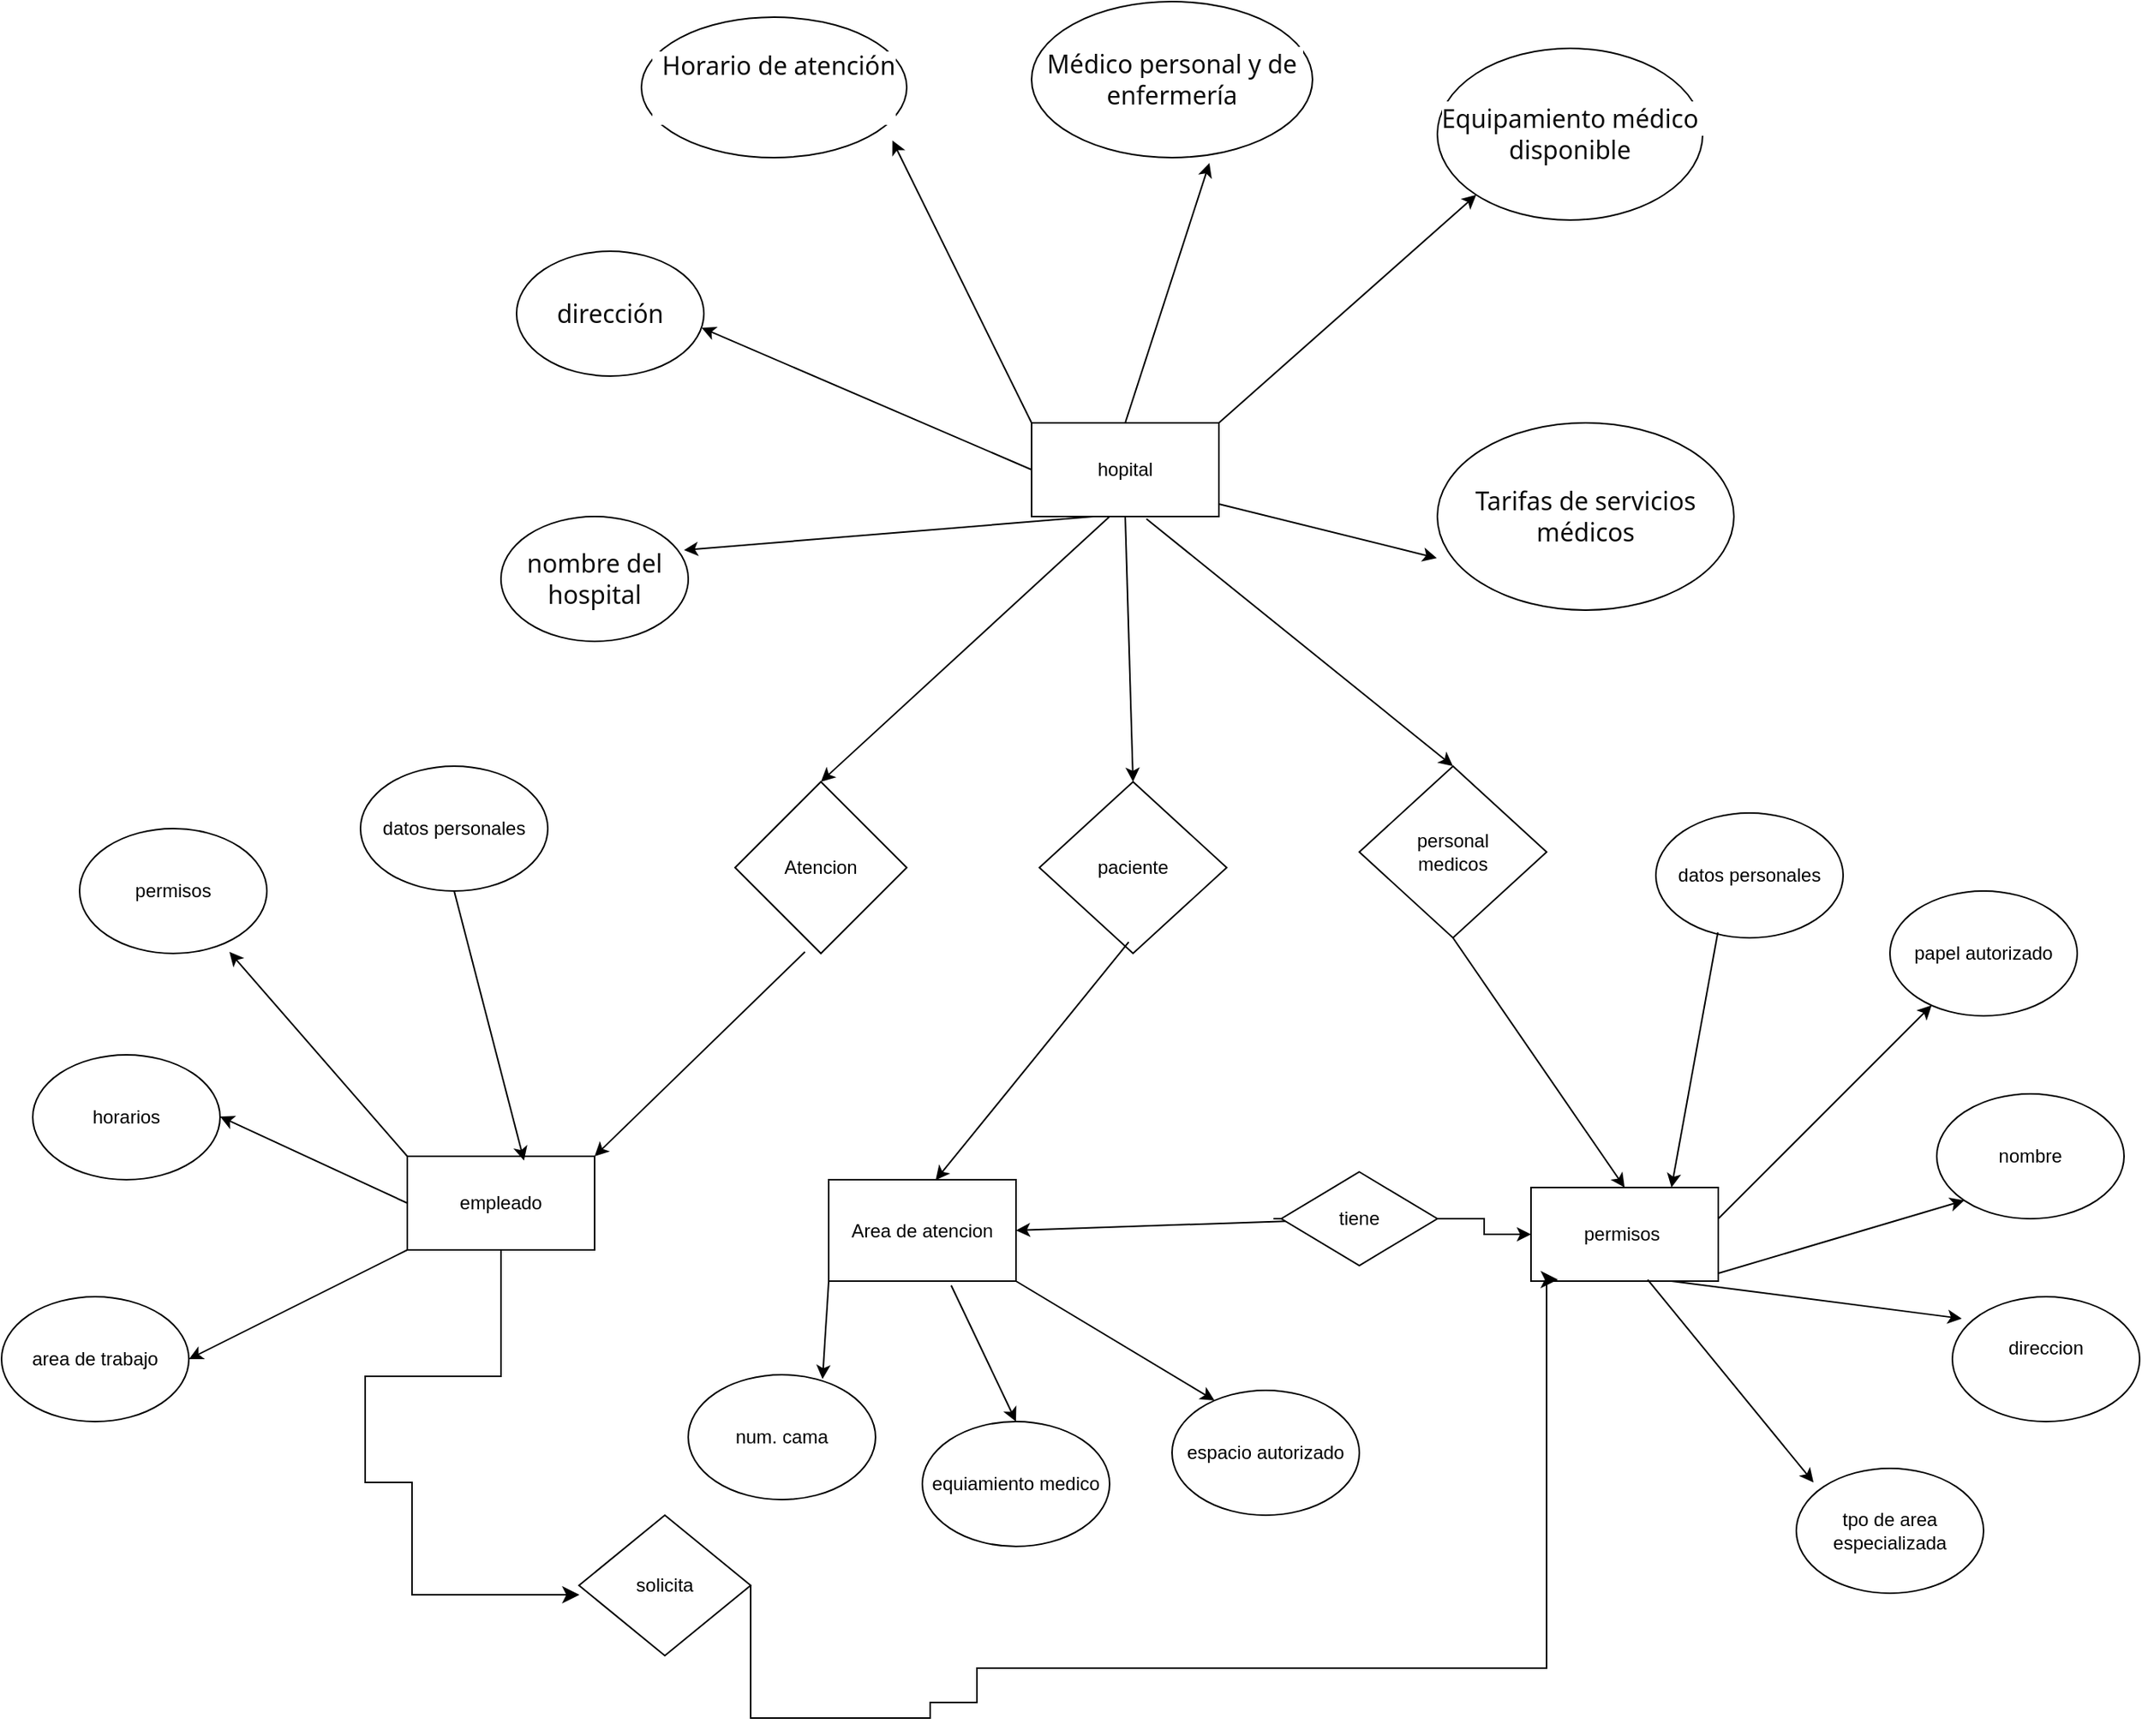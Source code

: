 <mxfile version="24.2.2" type="device">
  <diagram name="Página-1" id="6QQBSKqrClAEmkO5gKph">
    <mxGraphModel dx="2312" dy="628" grid="1" gridSize="10" guides="1" tooltips="1" connect="1" arrows="1" fold="1" page="1" pageScale="1" pageWidth="850" pageHeight="1100" math="0" shadow="0">
      <root>
        <mxCell id="0" />
        <mxCell id="1" parent="0" />
        <mxCell id="Sju3vlpgno2fffgPkmKd-1" value="&lt;font style=&quot;vertical-align: inherit;&quot;&gt;&lt;font style=&quot;vertical-align: inherit;&quot;&gt;hopital&lt;/font&gt;&lt;/font&gt;" style="rounded=0;whiteSpace=wrap;html=1;" vertex="1" parent="1">
          <mxGeometry x="360" y="290" width="120" height="60" as="geometry" />
        </mxCell>
        <mxCell id="Sju3vlpgno2fffgPkmKd-2" value="&lt;span style=&quot;color: rgb(13, 13, 13); font-family: Söhne, ui-sans-serif, system-ui, -apple-system, &amp;quot;Segoe UI&amp;quot;, Roboto, Ubuntu, Cantarell, &amp;quot;Noto Sans&amp;quot;, sans-serif, &amp;quot;Helvetica Neue&amp;quot;, Arial, &amp;quot;Apple Color Emoji&amp;quot;, &amp;quot;Segoe UI Emoji&amp;quot;, &amp;quot;Segoe UI Symbol&amp;quot;, &amp;quot;Noto Color Emoji&amp;quot;; font-size: 16px; text-align: left; white-space-collapse: preserve; background-color: rgb(255, 255, 255);&quot;&gt;&lt;font style=&quot;vertical-align: inherit;&quot;&gt;&lt;font style=&quot;vertical-align: inherit;&quot;&gt;dirección&lt;/font&gt;&lt;/font&gt;&lt;/span&gt;" style="ellipse;whiteSpace=wrap;html=1;" vertex="1" parent="1">
          <mxGeometry x="30" y="180" width="120" height="80" as="geometry" />
        </mxCell>
        <mxCell id="Sju3vlpgno2fffgPkmKd-3" value="&lt;span style=&quot;color: rgb(13, 13, 13); font-family: Söhne, ui-sans-serif, system-ui, -apple-system, &amp;quot;Segoe UI&amp;quot;, Roboto, Ubuntu, Cantarell, &amp;quot;Noto Sans&amp;quot;, sans-serif, &amp;quot;Helvetica Neue&amp;quot;, Arial, &amp;quot;Apple Color Emoji&amp;quot;, &amp;quot;Segoe UI Emoji&amp;quot;, &amp;quot;Segoe UI Symbol&amp;quot;, &amp;quot;Noto Color Emoji&amp;quot;; font-size: 16px; text-align: left; white-space-collapse: preserve; background-color: rgb(255, 255, 255);&quot;&gt;&lt;font style=&quot;vertical-align: inherit;&quot;&gt;&lt;font style=&quot;vertical-align: inherit;&quot;&gt;nombre del hospital&lt;/font&gt;&lt;/font&gt;&lt;/span&gt;" style="ellipse;whiteSpace=wrap;html=1;" vertex="1" parent="1">
          <mxGeometry x="20" y="350" width="120" height="80" as="geometry" />
        </mxCell>
        <mxCell id="Sju3vlpgno2fffgPkmKd-4" value="&lt;span style=&quot;color: rgb(13, 13, 13); font-family: Söhne, ui-sans-serif, system-ui, -apple-system, &amp;quot;Segoe UI&amp;quot;, Roboto, Ubuntu, Cantarell, &amp;quot;Noto Sans&amp;quot;, sans-serif, &amp;quot;Helvetica Neue&amp;quot;, Arial, &amp;quot;Apple Color Emoji&amp;quot;, &amp;quot;Segoe UI Emoji&amp;quot;, &amp;quot;Segoe UI Symbol&amp;quot;, &amp;quot;Noto Color Emoji&amp;quot;; font-size: 16px; text-align: left; white-space-collapse: preserve; background-color: rgb(255, 255, 255);&quot;&gt;&lt;font style=&quot;vertical-align: inherit;&quot;&gt;&lt;font style=&quot;vertical-align: inherit;&quot;&gt;Tarifas de servicios médicos&lt;/font&gt;&lt;/font&gt;&lt;/span&gt;" style="ellipse;whiteSpace=wrap;html=1;" vertex="1" parent="1">
          <mxGeometry x="620" y="290" width="190" height="120" as="geometry" />
        </mxCell>
        <mxCell id="Sju3vlpgno2fffgPkmKd-5" value="&lt;ol style=&quot;border: 0px solid rgb(227, 227, 227); box-sizing: border-box; --tw-border-spacing-x: 0; --tw-border-spacing-y: 0; --tw-translate-x: 0; --tw-translate-y: 0; --tw-rotate: 0; --tw-skew-x: 0; --tw-skew-y: 0; --tw-scale-x: 1; --tw-scale-y: 1; --tw-pan-x: ; --tw-pan-y: ; --tw-pinch-zoom: ; --tw-scroll-snap-strictness: proximity; --tw-gradient-from-position: ; --tw-gradient-via-position: ; --tw-gradient-to-position: ; --tw-ordinal: ; --tw-slashed-zero: ; --tw-numeric-figure: ; --tw-numeric-spacing: ; --tw-numeric-fraction: ; --tw-ring-inset: ; --tw-ring-offset-width: 0px; --tw-ring-offset-color: #fff; --tw-ring-color: rgba(69,89,164,.5); --tw-ring-offset-shadow: 0 0 transparent; --tw-ring-shadow: 0 0 transparent; --tw-shadow: 0 0 transparent; --tw-shadow-colored: 0 0 transparent; --tw-blur: ; --tw-brightness: ; --tw-contrast: ; --tw-grayscale: ; --tw-hue-rotate: ; --tw-invert: ; --tw-saturate: ; --tw-sepia: ; --tw-drop-shadow: ; --tw-backdrop-blur: ; --tw-backdrop-brightness: ; --tw-backdrop-contrast: ; --tw-backdrop-grayscale: ; --tw-backdrop-hue-rotate: ; --tw-backdrop-invert: ; --tw-backdrop-opacity: ; --tw-backdrop-saturate: ; --tw-backdrop-sepia: ; --tw-contain-size: ; --tw-contain-layout: ; --tw-contain-paint: ; --tw-contain-style: ; list-style: none; margin: 1.25em 0px; padding: 0px; counter-reset: list-number 0; display: flex; flex-direction: column; color: rgb(13, 13, 13); font-family: Söhne, ui-sans-serif, system-ui, -apple-system, &amp;quot;Segoe UI&amp;quot;, Roboto, Ubuntu, Cantarell, &amp;quot;Noto Sans&amp;quot;, sans-serif, &amp;quot;Helvetica Neue&amp;quot;, Arial, &amp;quot;Apple Color Emoji&amp;quot;, &amp;quot;Segoe UI Emoji&amp;quot;, &amp;quot;Segoe UI Symbol&amp;quot;, &amp;quot;Noto Color Emoji&amp;quot;; font-size: 16px; text-align: start; white-space-collapse: preserve; background-color: rgb(255, 255, 255);&quot;&gt;&lt;li style=&quot;border: 0px solid rgb(227, 227, 227); box-sizing: border-box; --tw-border-spacing-x: 0; --tw-border-spacing-y: 0; --tw-translate-x: 0; --tw-translate-y: 0; --tw-rotate: 0; --tw-skew-x: 0; --tw-skew-y: 0; --tw-scale-x: 1; --tw-scale-y: 1; --tw-pan-x: ; --tw-pan-y: ; --tw-pinch-zoom: ; --tw-scroll-snap-strictness: proximity; --tw-gradient-from-position: ; --tw-gradient-via-position: ; --tw-gradient-to-position: ; --tw-ordinal: ; --tw-slashed-zero: ; --tw-numeric-figure: ; --tw-numeric-spacing: ; --tw-numeric-fraction: ; --tw-ring-inset: ; --tw-ring-offset-width: 0px; --tw-ring-offset-color: #fff; --tw-ring-color: rgba(69,89,164,.5); --tw-ring-offset-shadow: 0 0 transparent; --tw-ring-shadow: 0 0 transparent; --tw-shadow: 0 0 transparent; --tw-shadow-colored: 0 0 transparent; --tw-blur: ; --tw-brightness: ; --tw-contrast: ; --tw-grayscale: ; --tw-hue-rotate: ; --tw-invert: ; --tw-saturate: ; --tw-sepia: ; --tw-drop-shadow: ; --tw-backdrop-blur: ; --tw-backdrop-brightness: ; --tw-backdrop-contrast: ; --tw-backdrop-grayscale: ; --tw-backdrop-hue-rotate: ; --tw-backdrop-invert: ; --tw-backdrop-opacity: ; --tw-backdrop-saturate: ; --tw-backdrop-sepia: ; --tw-contain-size: ; --tw-contain-layout: ; --tw-contain-paint: ; --tw-contain-style: ; margin-bottom: 0px; margin-top: 0px; padding-left: 0.375em; counter-increment: list-number 1; display: block; min-height: 28px;&quot;&gt;&lt;font style=&quot;vertical-align: inherit;&quot;&gt;&lt;font style=&quot;vertical-align: inherit;&quot;&gt;Horario de atención&lt;/font&gt;&lt;/font&gt;&lt;/li&gt;&lt;div&gt;&lt;br&gt;&lt;/div&gt;&lt;/ol&gt;" style="ellipse;whiteSpace=wrap;html=1;" vertex="1" parent="1">
          <mxGeometry x="110" y="30" width="170" height="90" as="geometry" />
        </mxCell>
        <mxCell id="Sju3vlpgno2fffgPkmKd-6" value="&lt;span style=&quot;color: rgb(13, 13, 13); font-family: Söhne, ui-sans-serif, system-ui, -apple-system, &amp;quot;Segoe UI&amp;quot;, Roboto, Ubuntu, Cantarell, &amp;quot;Noto Sans&amp;quot;, sans-serif, &amp;quot;Helvetica Neue&amp;quot;, Arial, &amp;quot;Apple Color Emoji&amp;quot;, &amp;quot;Segoe UI Emoji&amp;quot;, &amp;quot;Segoe UI Symbol&amp;quot;, &amp;quot;Noto Color Emoji&amp;quot;; font-size: 16px; text-align: left; white-space-collapse: preserve; background-color: rgb(255, 255, 255);&quot;&gt;&lt;font style=&quot;vertical-align: inherit;&quot;&gt;&lt;font style=&quot;vertical-align: inherit;&quot;&gt;Médico personal y de enfermería&lt;/font&gt;&lt;/font&gt;&lt;/span&gt;" style="ellipse;whiteSpace=wrap;html=1;" vertex="1" parent="1">
          <mxGeometry x="360" y="20" width="180" height="100" as="geometry" />
        </mxCell>
        <mxCell id="Sju3vlpgno2fffgPkmKd-7" value="&lt;span style=&quot;color: rgb(13, 13, 13); font-family: Söhne, ui-sans-serif, system-ui, -apple-system, &amp;quot;Segoe UI&amp;quot;, Roboto, Ubuntu, Cantarell, &amp;quot;Noto Sans&amp;quot;, sans-serif, &amp;quot;Helvetica Neue&amp;quot;, Arial, &amp;quot;Apple Color Emoji&amp;quot;, &amp;quot;Segoe UI Emoji&amp;quot;, &amp;quot;Segoe UI Symbol&amp;quot;, &amp;quot;Noto Color Emoji&amp;quot;; font-size: 16px; text-align: left; white-space-collapse: preserve; background-color: rgb(255, 255, 255);&quot;&gt;&lt;font style=&quot;vertical-align: inherit;&quot;&gt;&lt;font style=&quot;vertical-align: inherit;&quot;&gt;Equipamiento médico disponible&lt;/font&gt;&lt;/font&gt;&lt;/span&gt;" style="ellipse;whiteSpace=wrap;html=1;" vertex="1" parent="1">
          <mxGeometry x="620" y="50" width="170" height="110" as="geometry" />
        </mxCell>
        <mxCell id="Sju3vlpgno2fffgPkmKd-8" value="" style="endArrow=classic;html=1;rounded=0;entryX=0;entryY=1;entryDx=0;entryDy=0;exitX=1;exitY=0;exitDx=0;exitDy=0;" edge="1" parent="1" source="Sju3vlpgno2fffgPkmKd-1" target="Sju3vlpgno2fffgPkmKd-7">
          <mxGeometry width="50" height="50" relative="1" as="geometry">
            <mxPoint x="425" y="290" as="sourcePoint" />
            <mxPoint x="475" y="240" as="targetPoint" />
          </mxGeometry>
        </mxCell>
        <mxCell id="Sju3vlpgno2fffgPkmKd-9" value="" style="endArrow=classic;html=1;rounded=0;entryX=0.946;entryY=0.878;entryDx=0;entryDy=0;entryPerimeter=0;exitX=0;exitY=0;exitDx=0;exitDy=0;" edge="1" parent="1" source="Sju3vlpgno2fffgPkmKd-1" target="Sju3vlpgno2fffgPkmKd-5">
          <mxGeometry width="50" height="50" relative="1" as="geometry">
            <mxPoint x="240" y="342" as="sourcePoint" />
            <mxPoint x="343" y="180" as="targetPoint" />
          </mxGeometry>
        </mxCell>
        <mxCell id="Sju3vlpgno2fffgPkmKd-10" value="" style="endArrow=classic;html=1;rounded=0;entryX=0.988;entryY=0.613;entryDx=0;entryDy=0;entryPerimeter=0;exitX=0;exitY=0.5;exitDx=0;exitDy=0;" edge="1" parent="1" source="Sju3vlpgno2fffgPkmKd-1" target="Sju3vlpgno2fffgPkmKd-2">
          <mxGeometry width="50" height="50" relative="1" as="geometry">
            <mxPoint x="240" y="342" as="sourcePoint" />
            <mxPoint x="343" y="180" as="targetPoint" />
          </mxGeometry>
        </mxCell>
        <mxCell id="Sju3vlpgno2fffgPkmKd-11" value="" style="endArrow=classic;html=1;rounded=0;entryX=0.633;entryY=1.035;entryDx=0;entryDy=0;entryPerimeter=0;exitX=0.5;exitY=0;exitDx=0;exitDy=0;" edge="1" parent="1" source="Sju3vlpgno2fffgPkmKd-1" target="Sju3vlpgno2fffgPkmKd-6">
          <mxGeometry width="50" height="50" relative="1" as="geometry">
            <mxPoint x="368.5" y="320" as="sourcePoint" />
            <mxPoint x="471.5" y="158" as="targetPoint" />
          </mxGeometry>
        </mxCell>
        <mxCell id="Sju3vlpgno2fffgPkmKd-12" value="" style="endArrow=classic;html=1;rounded=0;entryX=-0.002;entryY=0.722;entryDx=0;entryDy=0;entryPerimeter=0;" edge="1" parent="1" target="Sju3vlpgno2fffgPkmKd-4">
          <mxGeometry width="50" height="50" relative="1" as="geometry">
            <mxPoint x="480" y="342" as="sourcePoint" />
            <mxPoint x="583" y="180" as="targetPoint" />
          </mxGeometry>
        </mxCell>
        <mxCell id="Sju3vlpgno2fffgPkmKd-13" value="" style="endArrow=classic;html=1;rounded=0;entryX=0.977;entryY=0.269;entryDx=0;entryDy=0;entryPerimeter=0;exitX=0.333;exitY=1;exitDx=0;exitDy=0;exitPerimeter=0;" edge="1" parent="1" source="Sju3vlpgno2fffgPkmKd-1" target="Sju3vlpgno2fffgPkmKd-3">
          <mxGeometry width="50" height="50" relative="1" as="geometry">
            <mxPoint x="220" y="441" as="sourcePoint" />
            <mxPoint x="323" y="279" as="targetPoint" />
          </mxGeometry>
        </mxCell>
        <mxCell id="Sju3vlpgno2fffgPkmKd-14" value="&lt;font style=&quot;vertical-align: inherit;&quot;&gt;&lt;font style=&quot;vertical-align: inherit;&quot;&gt;Atencion&lt;/font&gt;&lt;/font&gt;" style="rhombus;whiteSpace=wrap;html=1;" vertex="1" parent="1">
          <mxGeometry x="170" y="520" width="110" height="110" as="geometry" />
        </mxCell>
        <mxCell id="Sju3vlpgno2fffgPkmKd-16" value="&lt;font style=&quot;vertical-align: inherit;&quot;&gt;&lt;font style=&quot;vertical-align: inherit;&quot;&gt;paciente&lt;/font&gt;&lt;/font&gt;" style="rhombus;whiteSpace=wrap;html=1;" vertex="1" parent="1">
          <mxGeometry x="365" y="520" width="120" height="110" as="geometry" />
        </mxCell>
        <mxCell id="Sju3vlpgno2fffgPkmKd-17" value="&lt;font style=&quot;vertical-align: inherit;&quot;&gt;&lt;font style=&quot;vertical-align: inherit;&quot;&gt;personal&lt;/font&gt;&lt;/font&gt;&lt;div&gt;&lt;font style=&quot;vertical-align: inherit;&quot;&gt;&lt;font style=&quot;vertical-align: inherit;&quot;&gt;&lt;font style=&quot;vertical-align: inherit;&quot;&gt;&lt;font style=&quot;vertical-align: inherit;&quot;&gt;medicos&lt;/font&gt;&lt;/font&gt;&lt;/font&gt;&lt;/font&gt;&lt;/div&gt;" style="rhombus;whiteSpace=wrap;html=1;" vertex="1" parent="1">
          <mxGeometry x="570" y="510" width="120" height="110" as="geometry" />
        </mxCell>
        <mxCell id="Sju3vlpgno2fffgPkmKd-18" value="" style="endArrow=classic;html=1;rounded=0;entryX=0.5;entryY=0;entryDx=0;entryDy=0;exitX=0.5;exitY=1;exitDx=0;exitDy=0;" edge="1" parent="1" source="Sju3vlpgno2fffgPkmKd-1" target="Sju3vlpgno2fffgPkmKd-16">
          <mxGeometry width="50" height="50" relative="1" as="geometry">
            <mxPoint x="350" y="520" as="sourcePoint" />
            <mxPoint x="400" y="470" as="targetPoint" />
          </mxGeometry>
        </mxCell>
        <mxCell id="Sju3vlpgno2fffgPkmKd-19" value="" style="endArrow=classic;html=1;rounded=0;entryX=0.5;entryY=0;entryDx=0;entryDy=0;" edge="1" parent="1" target="Sju3vlpgno2fffgPkmKd-14">
          <mxGeometry width="50" height="50" relative="1" as="geometry">
            <mxPoint x="410" y="350" as="sourcePoint" />
            <mxPoint x="240" y="510" as="targetPoint" />
          </mxGeometry>
        </mxCell>
        <mxCell id="Sju3vlpgno2fffgPkmKd-20" value="" style="endArrow=classic;html=1;rounded=0;exitX=0.613;exitY=1.025;exitDx=0;exitDy=0;exitPerimeter=0;entryX=0.5;entryY=0;entryDx=0;entryDy=0;" edge="1" parent="1" source="Sju3vlpgno2fffgPkmKd-1" target="Sju3vlpgno2fffgPkmKd-17">
          <mxGeometry width="50" height="50" relative="1" as="geometry">
            <mxPoint x="440" y="370" as="sourcePoint" />
            <mxPoint x="680" y="510" as="targetPoint" />
          </mxGeometry>
        </mxCell>
        <mxCell id="Sju3vlpgno2fffgPkmKd-21" value="&lt;font style=&quot;vertical-align: inherit;&quot;&gt;&lt;font style=&quot;vertical-align: inherit;&quot;&gt;permisos&amp;nbsp;&lt;/font&gt;&lt;/font&gt;" style="rounded=0;whiteSpace=wrap;html=1;" vertex="1" parent="1">
          <mxGeometry x="680" y="780" width="120" height="60" as="geometry" />
        </mxCell>
        <mxCell id="Sju3vlpgno2fffgPkmKd-22" value="" style="endArrow=classic;html=1;rounded=0;entryX=0.5;entryY=0;entryDx=0;entryDy=0;" edge="1" parent="1" target="Sju3vlpgno2fffgPkmKd-21">
          <mxGeometry width="50" height="50" relative="1" as="geometry">
            <mxPoint x="630" y="620" as="sourcePoint" />
            <mxPoint x="657.5" y="670" as="targetPoint" />
          </mxGeometry>
        </mxCell>
        <mxCell id="Sju3vlpgno2fffgPkmKd-23" value="&lt;font style=&quot;vertical-align: inherit;&quot;&gt;&lt;font style=&quot;vertical-align: inherit;&quot;&gt;Area de atencion&lt;/font&gt;&lt;/font&gt;" style="rounded=0;whiteSpace=wrap;html=1;" vertex="1" parent="1">
          <mxGeometry x="230" y="775" width="120" height="65" as="geometry" />
        </mxCell>
        <mxCell id="Sju3vlpgno2fffgPkmKd-27" style="edgeStyle=orthogonalEdgeStyle;rounded=0;orthogonalLoop=1;jettySize=auto;html=1;entryX=0;entryY=0.5;entryDx=0;entryDy=0;" edge="1" parent="1" source="Sju3vlpgno2fffgPkmKd-24" target="Sju3vlpgno2fffgPkmKd-21">
          <mxGeometry relative="1" as="geometry">
            <mxPoint x="650" y="800" as="targetPoint" />
          </mxGeometry>
        </mxCell>
        <mxCell id="Sju3vlpgno2fffgPkmKd-28" value="" style="endArrow=classic;html=1;rounded=0;entryX=1;entryY=0.5;entryDx=0;entryDy=0;" edge="1" parent="1" source="Sju3vlpgno2fffgPkmKd-24" target="Sju3vlpgno2fffgPkmKd-23">
          <mxGeometry width="50" height="50" relative="1" as="geometry">
            <mxPoint x="515" y="800" as="sourcePoint" />
            <mxPoint x="450" y="800" as="targetPoint" />
          </mxGeometry>
        </mxCell>
        <mxCell id="Sju3vlpgno2fffgPkmKd-30" value="" style="endArrow=classic;html=1;rounded=0;entryX=1;entryY=0.5;entryDx=0;entryDy=0;" edge="1" parent="1" target="Sju3vlpgno2fffgPkmKd-24">
          <mxGeometry width="50" height="50" relative="1" as="geometry">
            <mxPoint x="515" y="800" as="sourcePoint" />
            <mxPoint x="440" y="805" as="targetPoint" />
          </mxGeometry>
        </mxCell>
        <mxCell id="Sju3vlpgno2fffgPkmKd-24" value="&lt;font style=&quot;vertical-align: inherit;&quot;&gt;&lt;font style=&quot;vertical-align: inherit;&quot;&gt;tiene&lt;/font&gt;&lt;/font&gt;" style="rhombus;whiteSpace=wrap;html=1;" vertex="1" parent="1">
          <mxGeometry x="520" y="770" width="100" height="60" as="geometry" />
        </mxCell>
        <mxCell id="Sju3vlpgno2fffgPkmKd-31" value="" style="endArrow=classic;html=1;rounded=0;exitX=0.477;exitY=0.934;exitDx=0;exitDy=0;exitPerimeter=0;entryX=0.571;entryY=0.004;entryDx=0;entryDy=0;entryPerimeter=0;" edge="1" parent="1" source="Sju3vlpgno2fffgPkmKd-16" target="Sju3vlpgno2fffgPkmKd-23">
          <mxGeometry width="50" height="50" relative="1" as="geometry">
            <mxPoint x="400" y="770" as="sourcePoint" />
            <mxPoint x="300" y="760" as="targetPoint" />
          </mxGeometry>
        </mxCell>
        <mxCell id="Sju3vlpgno2fffgPkmKd-32" value="&lt;font style=&quot;vertical-align: inherit;&quot;&gt;&lt;font style=&quot;vertical-align: inherit;&quot;&gt;&lt;font style=&quot;vertical-align: inherit;&quot;&gt;&lt;font style=&quot;vertical-align: inherit;&quot;&gt;empleado&lt;/font&gt;&lt;/font&gt;&lt;/font&gt;&lt;/font&gt;" style="rounded=0;whiteSpace=wrap;html=1;" vertex="1" parent="1">
          <mxGeometry x="-40" y="760" width="120" height="60" as="geometry" />
        </mxCell>
        <mxCell id="Sju3vlpgno2fffgPkmKd-33" value="" style="endArrow=classic;html=1;rounded=0;entryX=1;entryY=0;entryDx=0;entryDy=0;exitX=0.407;exitY=0.991;exitDx=0;exitDy=0;exitPerimeter=0;" edge="1" parent="1" source="Sju3vlpgno2fffgPkmKd-14" target="Sju3vlpgno2fffgPkmKd-32">
          <mxGeometry width="50" height="50" relative="1" as="geometry">
            <mxPoint x="110" y="670" as="sourcePoint" />
            <mxPoint x="160" y="620" as="targetPoint" />
          </mxGeometry>
        </mxCell>
        <mxCell id="Sju3vlpgno2fffgPkmKd-34" value="&lt;font style=&quot;vertical-align: inherit;&quot;&gt;&lt;font style=&quot;vertical-align: inherit;&quot;&gt;&lt;font style=&quot;vertical-align: inherit;&quot;&gt;&lt;font style=&quot;vertical-align: inherit;&quot;&gt;&lt;font style=&quot;vertical-align: inherit;&quot;&gt;&lt;font style=&quot;vertical-align: inherit;&quot;&gt;&lt;font style=&quot;vertical-align: inherit;&quot;&gt;&lt;font style=&quot;vertical-align: inherit;&quot;&gt;&lt;font style=&quot;vertical-align: inherit;&quot;&gt;&lt;font style=&quot;vertical-align: inherit;&quot;&gt;&lt;font style=&quot;vertical-align: inherit;&quot;&gt;&lt;font style=&quot;vertical-align: inherit;&quot;&gt;&lt;font style=&quot;vertical-align: inherit;&quot;&gt;&lt;font style=&quot;vertical-align: inherit;&quot;&gt;solicita&lt;/font&gt;&lt;/font&gt;&lt;/font&gt;&lt;/font&gt;&lt;/font&gt;&lt;/font&gt;&lt;/font&gt;&lt;/font&gt;&lt;/font&gt;&lt;/font&gt;&lt;/font&gt;&lt;/font&gt;&lt;/font&gt;&lt;/font&gt;" style="rhombus;whiteSpace=wrap;html=1;" vertex="1" parent="1">
          <mxGeometry x="70" y="990" width="110" height="90" as="geometry" />
        </mxCell>
        <mxCell id="Sju3vlpgno2fffgPkmKd-38" value="" style="edgeStyle=segmentEdgeStyle;endArrow=classic;html=1;curved=0;rounded=0;endSize=8;startSize=8;sourcePerimeterSpacing=0;targetPerimeterSpacing=0;entryX=0;entryY=0;entryDx=0;entryDy=0;exitX=0.5;exitY=1;exitDx=0;exitDy=0;" edge="1" parent="1" source="Sju3vlpgno2fffgPkmKd-32">
          <mxGeometry width="100" relative="1" as="geometry">
            <mxPoint x="10" y="830" as="sourcePoint" />
            <mxPoint x="70.3" y="1041" as="targetPoint" />
            <Array as="points">
              <mxPoint x="20" y="901" />
              <mxPoint x="-67" y="901" />
              <mxPoint x="-67" y="969" />
              <mxPoint x="-37" y="969" />
              <mxPoint x="-37" y="1041" />
            </Array>
          </mxGeometry>
        </mxCell>
        <mxCell id="Sju3vlpgno2fffgPkmKd-39" value="" style="edgeStyle=segmentEdgeStyle;endArrow=classic;html=1;curved=0;rounded=0;endSize=8;startSize=8;sourcePerimeterSpacing=0;targetPerimeterSpacing=0;exitX=1;exitY=0.5;exitDx=0;exitDy=0;entryX=0.144;entryY=0.984;entryDx=0;entryDy=0;entryPerimeter=0;" edge="1" parent="1" source="Sju3vlpgno2fffgPkmKd-34" target="Sju3vlpgno2fffgPkmKd-21">
          <mxGeometry width="100" relative="1" as="geometry">
            <mxPoint x="180" y="1095" as="sourcePoint" />
            <mxPoint x="689.96" y="900" as="targetPoint" />
            <Array as="points">
              <mxPoint x="180" y="1120" />
              <mxPoint x="295" y="1120" />
              <mxPoint x="295" y="1110" />
              <mxPoint x="325" y="1110" />
              <mxPoint x="325" y="1088" />
              <mxPoint x="690" y="1088" />
              <mxPoint x="690" y="839" />
            </Array>
          </mxGeometry>
        </mxCell>
        <mxCell id="Sju3vlpgno2fffgPkmKd-42" value="&lt;font style=&quot;vertical-align: inherit;&quot;&gt;&lt;font style=&quot;vertical-align: inherit;&quot;&gt;area de trabajo&lt;/font&gt;&lt;/font&gt;" style="ellipse;whiteSpace=wrap;html=1;" vertex="1" parent="1">
          <mxGeometry x="-300" y="850" width="120" height="80" as="geometry" />
        </mxCell>
        <mxCell id="Sju3vlpgno2fffgPkmKd-43" value="&lt;font style=&quot;vertical-align: inherit;&quot;&gt;&lt;font style=&quot;vertical-align: inherit;&quot;&gt;horarios&lt;/font&gt;&lt;/font&gt;" style="ellipse;whiteSpace=wrap;html=1;" vertex="1" parent="1">
          <mxGeometry x="-280" y="695" width="120" height="80" as="geometry" />
        </mxCell>
        <mxCell id="Sju3vlpgno2fffgPkmKd-44" value="&lt;font style=&quot;vertical-align: inherit;&quot;&gt;&lt;font style=&quot;vertical-align: inherit;&quot;&gt;permisos&lt;/font&gt;&lt;/font&gt;" style="ellipse;whiteSpace=wrap;html=1;" vertex="1" parent="1">
          <mxGeometry x="-250" y="550" width="120" height="80" as="geometry" />
        </mxCell>
        <mxCell id="Sju3vlpgno2fffgPkmKd-45" value="" style="endArrow=classic;html=1;rounded=0;entryX=0.8;entryY=0.988;entryDx=0;entryDy=0;entryPerimeter=0;" edge="1" parent="1" target="Sju3vlpgno2fffgPkmKd-44">
          <mxGeometry width="50" height="50" relative="1" as="geometry">
            <mxPoint x="-40" y="760" as="sourcePoint" />
            <mxPoint x="10" y="710" as="targetPoint" />
          </mxGeometry>
        </mxCell>
        <mxCell id="Sju3vlpgno2fffgPkmKd-46" value="" style="endArrow=classic;html=1;rounded=0;entryX=0.8;entryY=0.988;entryDx=0;entryDy=0;entryPerimeter=0;exitX=0;exitY=0.5;exitDx=0;exitDy=0;" edge="1" parent="1" source="Sju3vlpgno2fffgPkmKd-32">
          <mxGeometry width="50" height="50" relative="1" as="geometry">
            <mxPoint x="-46" y="865.5" as="sourcePoint" />
            <mxPoint x="-160" y="734.5" as="targetPoint" />
          </mxGeometry>
        </mxCell>
        <mxCell id="Sju3vlpgno2fffgPkmKd-47" value="" style="endArrow=classic;html=1;rounded=0;entryX=1;entryY=0.5;entryDx=0;entryDy=0;exitX=0;exitY=1;exitDx=0;exitDy=0;" edge="1" parent="1" source="Sju3vlpgno2fffgPkmKd-32" target="Sju3vlpgno2fffgPkmKd-42">
          <mxGeometry width="50" height="50" relative="1" as="geometry">
            <mxPoint x="-56" y="981" as="sourcePoint" />
            <mxPoint x="-170" y="850" as="targetPoint" />
          </mxGeometry>
        </mxCell>
        <mxCell id="Sju3vlpgno2fffgPkmKd-48" value="&lt;font style=&quot;vertical-align: inherit;&quot;&gt;&lt;font style=&quot;vertical-align: inherit;&quot;&gt;papel autorizado&lt;/font&gt;&lt;/font&gt;" style="ellipse;whiteSpace=wrap;html=1;" vertex="1" parent="1">
          <mxGeometry x="910" y="590" width="120" height="80" as="geometry" />
        </mxCell>
        <mxCell id="Sju3vlpgno2fffgPkmKd-49" value="" style="endArrow=classic;html=1;rounded=0;" edge="1" parent="1" target="Sju3vlpgno2fffgPkmKd-48">
          <mxGeometry width="50" height="50" relative="1" as="geometry">
            <mxPoint x="800" y="800" as="sourcePoint" />
            <mxPoint x="850" y="750" as="targetPoint" />
          </mxGeometry>
        </mxCell>
        <mxCell id="Sju3vlpgno2fffgPkmKd-50" value="&lt;font style=&quot;vertical-align: inherit;&quot;&gt;&lt;font style=&quot;vertical-align: inherit;&quot;&gt;direccion&lt;/font&gt;&lt;/font&gt;&lt;div&gt;&lt;font style=&quot;vertical-align: inherit;&quot;&gt;&lt;font style=&quot;vertical-align: inherit;&quot;&gt;&lt;br&gt;&lt;/font&gt;&lt;/font&gt;&lt;/div&gt;" style="ellipse;whiteSpace=wrap;html=1;" vertex="1" parent="1">
          <mxGeometry x="950" y="850" width="120" height="80" as="geometry" />
        </mxCell>
        <mxCell id="Sju3vlpgno2fffgPkmKd-51" value="&lt;font style=&quot;vertical-align: inherit;&quot;&gt;&lt;font style=&quot;vertical-align: inherit;&quot;&gt;nombre&lt;/font&gt;&lt;/font&gt;" style="ellipse;whiteSpace=wrap;html=1;" vertex="1" parent="1">
          <mxGeometry x="940" y="720" width="120" height="80" as="geometry" />
        </mxCell>
        <mxCell id="Sju3vlpgno2fffgPkmKd-52" value="" style="endArrow=classic;html=1;rounded=0;entryX=0;entryY=1;entryDx=0;entryDy=0;" edge="1" parent="1" target="Sju3vlpgno2fffgPkmKd-51">
          <mxGeometry width="50" height="50" relative="1" as="geometry">
            <mxPoint x="800" y="835" as="sourcePoint" />
            <mxPoint x="850" y="785" as="targetPoint" />
          </mxGeometry>
        </mxCell>
        <mxCell id="Sju3vlpgno2fffgPkmKd-53" value="" style="endArrow=classic;html=1;rounded=0;entryX=0.05;entryY=0.175;entryDx=0;entryDy=0;entryPerimeter=0;exitX=0.75;exitY=1;exitDx=0;exitDy=0;" edge="1" parent="1" source="Sju3vlpgno2fffgPkmKd-21" target="Sju3vlpgno2fffgPkmKd-50">
          <mxGeometry width="50" height="50" relative="1" as="geometry">
            <mxPoint x="810" y="845" as="sourcePoint" />
            <mxPoint x="968" y="798" as="targetPoint" />
          </mxGeometry>
        </mxCell>
        <mxCell id="Sju3vlpgno2fffgPkmKd-54" value="&lt;font style=&quot;vertical-align: inherit;&quot;&gt;&lt;font style=&quot;vertical-align: inherit;&quot;&gt;num. cama&lt;/font&gt;&lt;/font&gt;" style="ellipse;whiteSpace=wrap;html=1;" vertex="1" parent="1">
          <mxGeometry x="140" y="900" width="120" height="80" as="geometry" />
        </mxCell>
        <mxCell id="Sju3vlpgno2fffgPkmKd-55" value="&lt;font style=&quot;vertical-align: inherit;&quot;&gt;&lt;font style=&quot;vertical-align: inherit;&quot;&gt;&lt;font style=&quot;vertical-align: inherit;&quot;&gt;&lt;font style=&quot;vertical-align: inherit;&quot;&gt;equiamiento medico&lt;/font&gt;&lt;/font&gt;&lt;/font&gt;&lt;/font&gt;" style="ellipse;whiteSpace=wrap;html=1;" vertex="1" parent="1">
          <mxGeometry x="290" y="930" width="120" height="80" as="geometry" />
        </mxCell>
        <mxCell id="Sju3vlpgno2fffgPkmKd-56" value="" style="endArrow=classic;html=1;rounded=0;exitX=0;exitY=1;exitDx=0;exitDy=0;entryX=0.717;entryY=0.035;entryDx=0;entryDy=0;entryPerimeter=0;" edge="1" parent="1" source="Sju3vlpgno2fffgPkmKd-23" target="Sju3vlpgno2fffgPkmKd-54">
          <mxGeometry width="50" height="50" relative="1" as="geometry">
            <mxPoint x="240" y="900" as="sourcePoint" />
            <mxPoint x="290" y="850" as="targetPoint" />
          </mxGeometry>
        </mxCell>
        <mxCell id="Sju3vlpgno2fffgPkmKd-57" value="" style="endArrow=classic;html=1;rounded=0;exitX=0.654;exitY=1.042;exitDx=0;exitDy=0;entryX=0.5;entryY=0;entryDx=0;entryDy=0;exitPerimeter=0;" edge="1" parent="1" source="Sju3vlpgno2fffgPkmKd-23" target="Sju3vlpgno2fffgPkmKd-55">
          <mxGeometry width="50" height="50" relative="1" as="geometry">
            <mxPoint x="344" y="850" as="sourcePoint" />
            <mxPoint x="340" y="913" as="targetPoint" />
          </mxGeometry>
        </mxCell>
        <mxCell id="Sju3vlpgno2fffgPkmKd-58" value="&lt;font style=&quot;vertical-align: inherit;&quot;&gt;&lt;font style=&quot;vertical-align: inherit;&quot;&gt;espacio autorizado&lt;/font&gt;&lt;/font&gt;" style="ellipse;whiteSpace=wrap;html=1;" vertex="1" parent="1">
          <mxGeometry x="450" y="910" width="120" height="80" as="geometry" />
        </mxCell>
        <mxCell id="Sju3vlpgno2fffgPkmKd-59" value="&lt;font style=&quot;vertical-align: inherit;&quot;&gt;&lt;font style=&quot;vertical-align: inherit;&quot;&gt;tpo de area especializada&lt;/font&gt;&lt;/font&gt;" style="ellipse;whiteSpace=wrap;html=1;" vertex="1" parent="1">
          <mxGeometry x="850" y="960" width="120" height="80" as="geometry" />
        </mxCell>
        <mxCell id="Sju3vlpgno2fffgPkmKd-60" value="" style="endArrow=classic;html=1;rounded=0;entryX=0.092;entryY=0.113;entryDx=0;entryDy=0;entryPerimeter=0;exitX=0.623;exitY=0.984;exitDx=0;exitDy=0;exitPerimeter=0;" edge="1" parent="1" source="Sju3vlpgno2fffgPkmKd-21" target="Sju3vlpgno2fffgPkmKd-59">
          <mxGeometry width="50" height="50" relative="1" as="geometry">
            <mxPoint x="780" y="940" as="sourcePoint" />
            <mxPoint x="830" y="890" as="targetPoint" />
          </mxGeometry>
        </mxCell>
        <mxCell id="Sju3vlpgno2fffgPkmKd-61" value="" style="endArrow=classic;html=1;rounded=0;entryX=0.227;entryY=0.081;entryDx=0;entryDy=0;entryPerimeter=0;exitX=1;exitY=1;exitDx=0;exitDy=0;" edge="1" parent="1" source="Sju3vlpgno2fffgPkmKd-23" target="Sju3vlpgno2fffgPkmKd-58">
          <mxGeometry width="50" height="50" relative="1" as="geometry">
            <mxPoint x="400" y="800" as="sourcePoint" />
            <mxPoint x="450" y="750" as="targetPoint" />
          </mxGeometry>
        </mxCell>
        <mxCell id="Sju3vlpgno2fffgPkmKd-62" value="&lt;font style=&quot;vertical-align: inherit;&quot;&gt;&lt;font style=&quot;vertical-align: inherit;&quot;&gt;datos personales&lt;/font&gt;&lt;/font&gt;" style="ellipse;whiteSpace=wrap;html=1;" vertex="1" parent="1">
          <mxGeometry x="-70" y="510" width="120" height="80" as="geometry" />
        </mxCell>
        <mxCell id="Sju3vlpgno2fffgPkmKd-63" value="" style="endArrow=classic;html=1;rounded=0;entryX=0.623;entryY=0.046;entryDx=0;entryDy=0;entryPerimeter=0;exitX=0.5;exitY=1;exitDx=0;exitDy=0;" edge="1" parent="1" source="Sju3vlpgno2fffgPkmKd-62" target="Sju3vlpgno2fffgPkmKd-32">
          <mxGeometry width="50" height="50" relative="1" as="geometry">
            <mxPoint x="-30" y="655" as="sourcePoint" />
            <mxPoint x="20" y="605" as="targetPoint" />
          </mxGeometry>
        </mxCell>
        <mxCell id="Sju3vlpgno2fffgPkmKd-64" value="&lt;font style=&quot;vertical-align: inherit;&quot;&gt;&lt;font style=&quot;vertical-align: inherit;&quot;&gt;datos personales&lt;/font&gt;&lt;/font&gt;" style="ellipse;whiteSpace=wrap;html=1;" vertex="1" parent="1">
          <mxGeometry x="760" y="540" width="120" height="80" as="geometry" />
        </mxCell>
        <mxCell id="Sju3vlpgno2fffgPkmKd-65" value="" style="endArrow=classic;html=1;rounded=0;entryX=0.75;entryY=0;entryDx=0;entryDy=0;exitX=0.331;exitY=0.956;exitDx=0;exitDy=0;exitPerimeter=0;" edge="1" parent="1" source="Sju3vlpgno2fffgPkmKd-64" target="Sju3vlpgno2fffgPkmKd-21">
          <mxGeometry width="50" height="50" relative="1" as="geometry">
            <mxPoint x="740" y="695" as="sourcePoint" />
            <mxPoint x="790" y="645" as="targetPoint" />
          </mxGeometry>
        </mxCell>
      </root>
    </mxGraphModel>
  </diagram>
</mxfile>
